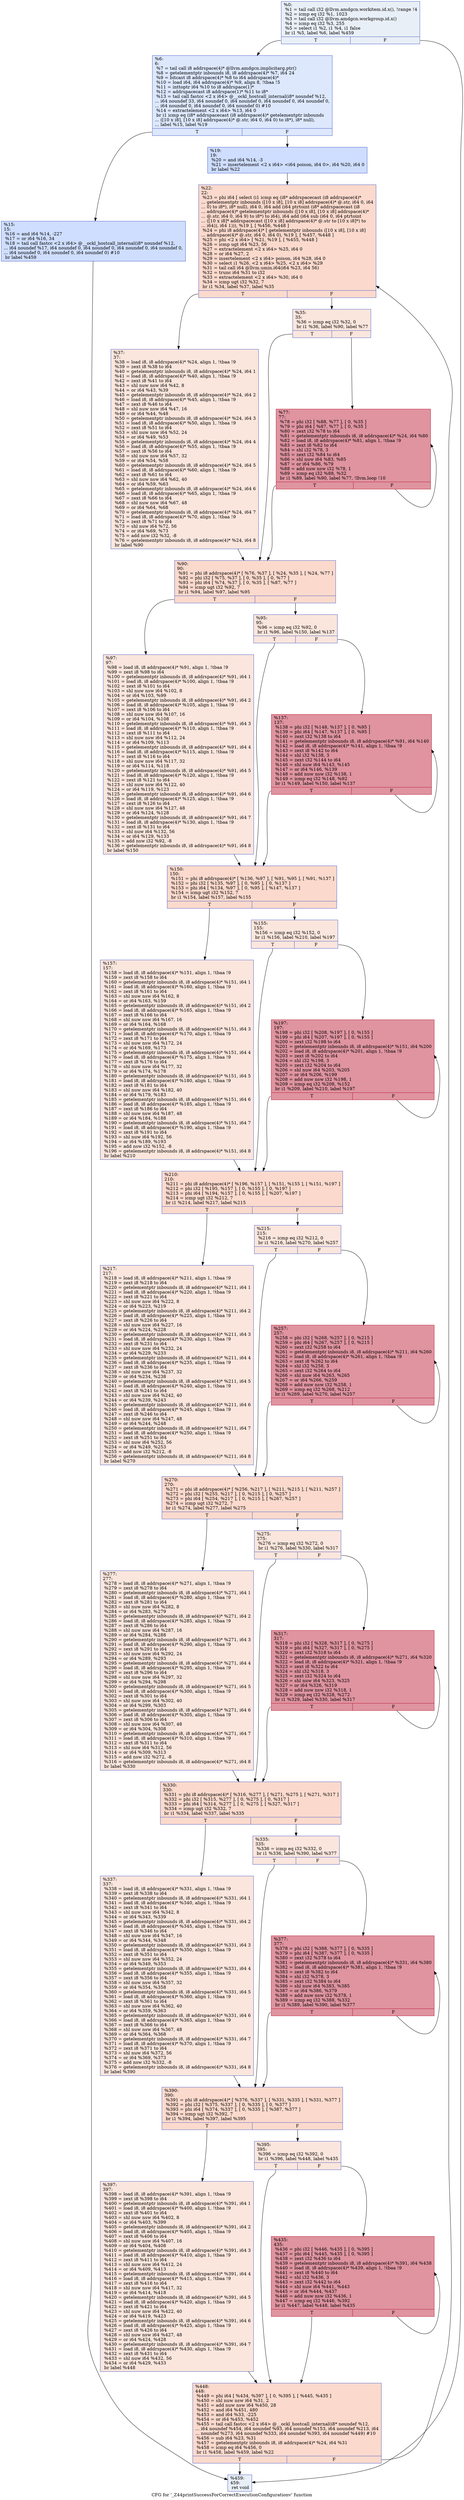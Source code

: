 digraph "CFG for '_Z44printSuccessForCorrectExecutionConfigurationv' function" {
	label="CFG for '_Z44printSuccessForCorrectExecutionConfigurationv' function";

	Node0x57c2190 [shape=record,color="#3d50c3ff", style=filled, fillcolor="#cedaeb70",label="{%0:\l  %1 = tail call i32 @llvm.amdgcn.workitem.id.x(), !range !4\l  %2 = icmp eq i32 %1, 1023\l  %3 = tail call i32 @llvm.amdgcn.workgroup.id.x()\l  %4 = icmp eq i32 %3, 255\l  %5 = select i1 %2, i1 %4, i1 false\l  br i1 %5, label %6, label %459\l|{<s0>T|<s1>F}}"];
	Node0x57c2190:s0 -> Node0x57c3930;
	Node0x57c2190:s1 -> Node0x57c39c0;
	Node0x57c3930 [shape=record,color="#3d50c3ff", style=filled, fillcolor="#b2ccfb70",label="{%6:\l6:                                                \l  %7 = tail call i8 addrspace(4)* @llvm.amdgcn.implicitarg.ptr()\l  %8 = getelementptr inbounds i8, i8 addrspace(4)* %7, i64 24\l  %9 = bitcast i8 addrspace(4)* %8 to i64 addrspace(4)*\l  %10 = load i64, i64 addrspace(4)* %9, align 8, !tbaa !5\l  %11 = inttoptr i64 %10 to i8 addrspace(1)*\l  %12 = addrspacecast i8 addrspace(1)* %11 to i8*\l  %13 = tail call fastcc \<2 x i64\> @__ockl_hostcall_internal(i8* noundef %12,\l... i64 noundef 33, i64 noundef 0, i64 noundef 0, i64 noundef 0, i64 noundef 0,\l... i64 noundef 0, i64 noundef 0, i64 noundef 0) #10\l  %14 = extractelement \<2 x i64\> %13, i64 0\l  br i1 icmp eq (i8* addrspacecast (i8 addrspace(4)* getelementptr inbounds\l... ([10 x i8], [10 x i8] addrspace(4)* @.str, i64 0, i64 0) to i8*), i8* null),\l... label %15, label %19\l|{<s0>T|<s1>F}}"];
	Node0x57c3930:s0 -> Node0x57c49c0;
	Node0x57c3930:s1 -> Node0x57c53d0;
	Node0x57c49c0 [shape=record,color="#3d50c3ff", style=filled, fillcolor="#93b5fe70",label="{%15:\l15:                                               \l  %16 = and i64 %14, -227\l  %17 = or i64 %16, 34\l  %18 = tail call fastcc \<2 x i64\> @__ockl_hostcall_internal(i8* noundef %12,\l... i64 noundef %17, i64 noundef 0, i64 noundef 0, i64 noundef 0, i64 noundef 0,\l... i64 noundef 0, i64 noundef 0, i64 noundef 0) #10\l  br label %459\l}"];
	Node0x57c49c0 -> Node0x57c39c0;
	Node0x57c53d0 [shape=record,color="#3d50c3ff", style=filled, fillcolor="#93b5fe70",label="{%19:\l19:                                               \l  %20 = and i64 %14, -3\l  %21 = insertelement \<2 x i64\> \<i64 poison, i64 0\>, i64 %20, i64 0\l  br label %22\l}"];
	Node0x57c53d0 -> Node0x57c5810;
	Node0x57c5810 [shape=record,color="#3d50c3ff", style=filled, fillcolor="#f7ac8e70",label="{%22:\l22:                                               \l  %23 = phi i64 [ select (i1 icmp eq (i8* addrspacecast (i8 addrspace(4)*\l... getelementptr inbounds ([10 x i8], [10 x i8] addrspace(4)* @.str, i64 0, i64\l... 0) to i8*), i8* null), i64 0, i64 add (i64 ptrtoint (i8* addrspacecast (i8\l... addrspace(4)* getelementptr inbounds ([10 x i8], [10 x i8] addrspace(4)*\l... @.str, i64 0, i64 9) to i8*) to i64), i64 add (i64 sub (i64 0, i64 ptrtoint\l... ([10 x i8]* addrspacecast ([10 x i8] addrspace(4)* @.str to [10 x i8]*) to\l... i64)), i64 1))), %19 ], [ %456, %448 ]\l  %24 = phi i8 addrspace(4)* [ getelementptr inbounds ([10 x i8], [10 x i8]\l... addrspace(4)* @.str, i64 0, i64 0), %19 ], [ %457, %448 ]\l  %25 = phi \<2 x i64\> [ %21, %19 ], [ %455, %448 ]\l  %26 = icmp ugt i64 %23, 56\l  %27 = extractelement \<2 x i64\> %25, i64 0\l  %28 = or i64 %27, 2\l  %29 = insertelement \<2 x i64\> poison, i64 %28, i64 0\l  %30 = select i1 %26, \<2 x i64\> %25, \<2 x i64\> %29\l  %31 = tail call i64 @llvm.umin.i64(i64 %23, i64 56)\l  %32 = trunc i64 %31 to i32\l  %33 = extractelement \<2 x i64\> %30, i64 0\l  %34 = icmp ugt i32 %32, 7\l  br i1 %34, label %37, label %35\l|{<s0>T|<s1>F}}"];
	Node0x57c5810:s0 -> Node0x57c5690;
	Node0x57c5810:s1 -> Node0x57c72b0;
	Node0x57c72b0 [shape=record,color="#3d50c3ff", style=filled, fillcolor="#f3c7b170",label="{%35:\l35:                                               \l  %36 = icmp eq i32 %32, 0\l  br i1 %36, label %90, label %77\l|{<s0>T|<s1>F}}"];
	Node0x57c72b0:s0 -> Node0x57c74b0;
	Node0x57c72b0:s1 -> Node0x57c7500;
	Node0x57c5690 [shape=record,color="#3d50c3ff", style=filled, fillcolor="#f3c7b170",label="{%37:\l37:                                               \l  %38 = load i8, i8 addrspace(4)* %24, align 1, !tbaa !9\l  %39 = zext i8 %38 to i64\l  %40 = getelementptr inbounds i8, i8 addrspace(4)* %24, i64 1\l  %41 = load i8, i8 addrspace(4)* %40, align 1, !tbaa !9\l  %42 = zext i8 %41 to i64\l  %43 = shl nuw nsw i64 %42, 8\l  %44 = or i64 %43, %39\l  %45 = getelementptr inbounds i8, i8 addrspace(4)* %24, i64 2\l  %46 = load i8, i8 addrspace(4)* %45, align 1, !tbaa !9\l  %47 = zext i8 %46 to i64\l  %48 = shl nuw nsw i64 %47, 16\l  %49 = or i64 %44, %48\l  %50 = getelementptr inbounds i8, i8 addrspace(4)* %24, i64 3\l  %51 = load i8, i8 addrspace(4)* %50, align 1, !tbaa !9\l  %52 = zext i8 %51 to i64\l  %53 = shl nuw nsw i64 %52, 24\l  %54 = or i64 %49, %53\l  %55 = getelementptr inbounds i8, i8 addrspace(4)* %24, i64 4\l  %56 = load i8, i8 addrspace(4)* %55, align 1, !tbaa !9\l  %57 = zext i8 %56 to i64\l  %58 = shl nuw nsw i64 %57, 32\l  %59 = or i64 %54, %58\l  %60 = getelementptr inbounds i8, i8 addrspace(4)* %24, i64 5\l  %61 = load i8, i8 addrspace(4)* %60, align 1, !tbaa !9\l  %62 = zext i8 %61 to i64\l  %63 = shl nuw nsw i64 %62, 40\l  %64 = or i64 %59, %63\l  %65 = getelementptr inbounds i8, i8 addrspace(4)* %24, i64 6\l  %66 = load i8, i8 addrspace(4)* %65, align 1, !tbaa !9\l  %67 = zext i8 %66 to i64\l  %68 = shl nuw nsw i64 %67, 48\l  %69 = or i64 %64, %68\l  %70 = getelementptr inbounds i8, i8 addrspace(4)* %24, i64 7\l  %71 = load i8, i8 addrspace(4)* %70, align 1, !tbaa !9\l  %72 = zext i8 %71 to i64\l  %73 = shl nuw i64 %72, 56\l  %74 = or i64 %69, %73\l  %75 = add nsw i32 %32, -8\l  %76 = getelementptr inbounds i8, i8 addrspace(4)* %24, i64 8\l  br label %90\l}"];
	Node0x57c5690 -> Node0x57c74b0;
	Node0x57c7500 [shape=record,color="#b70d28ff", style=filled, fillcolor="#b70d2870",label="{%77:\l77:                                               \l  %78 = phi i32 [ %88, %77 ], [ 0, %35 ]\l  %79 = phi i64 [ %87, %77 ], [ 0, %35 ]\l  %80 = zext i32 %78 to i64\l  %81 = getelementptr inbounds i8, i8 addrspace(4)* %24, i64 %80\l  %82 = load i8, i8 addrspace(4)* %81, align 1, !tbaa !9\l  %83 = zext i8 %82 to i64\l  %84 = shl i32 %78, 3\l  %85 = zext i32 %84 to i64\l  %86 = shl nuw i64 %83, %85\l  %87 = or i64 %86, %79\l  %88 = add nuw nsw i32 %78, 1\l  %89 = icmp eq i32 %88, %32\l  br i1 %89, label %90, label %77, !llvm.loop !10\l|{<s0>T|<s1>F}}"];
	Node0x57c7500:s0 -> Node0x57c74b0;
	Node0x57c7500:s1 -> Node0x57c7500;
	Node0x57c74b0 [shape=record,color="#3d50c3ff", style=filled, fillcolor="#f7ac8e70",label="{%90:\l90:                                               \l  %91 = phi i8 addrspace(4)* [ %76, %37 ], [ %24, %35 ], [ %24, %77 ]\l  %92 = phi i32 [ %75, %37 ], [ 0, %35 ], [ 0, %77 ]\l  %93 = phi i64 [ %74, %37 ], [ 0, %35 ], [ %87, %77 ]\l  %94 = icmp ugt i32 %92, 7\l  br i1 %94, label %97, label %95\l|{<s0>T|<s1>F}}"];
	Node0x57c74b0:s0 -> Node0x57ca210;
	Node0x57c74b0:s1 -> Node0x57ca260;
	Node0x57ca260 [shape=record,color="#3d50c3ff", style=filled, fillcolor="#f3c7b170",label="{%95:\l95:                                               \l  %96 = icmp eq i32 %92, 0\l  br i1 %96, label %150, label %137\l|{<s0>T|<s1>F}}"];
	Node0x57ca260:s0 -> Node0x57ca430;
	Node0x57ca260:s1 -> Node0x57ca480;
	Node0x57ca210 [shape=record,color="#3d50c3ff", style=filled, fillcolor="#f3c7b170",label="{%97:\l97:                                               \l  %98 = load i8, i8 addrspace(4)* %91, align 1, !tbaa !9\l  %99 = zext i8 %98 to i64\l  %100 = getelementptr inbounds i8, i8 addrspace(4)* %91, i64 1\l  %101 = load i8, i8 addrspace(4)* %100, align 1, !tbaa !9\l  %102 = zext i8 %101 to i64\l  %103 = shl nuw nsw i64 %102, 8\l  %104 = or i64 %103, %99\l  %105 = getelementptr inbounds i8, i8 addrspace(4)* %91, i64 2\l  %106 = load i8, i8 addrspace(4)* %105, align 1, !tbaa !9\l  %107 = zext i8 %106 to i64\l  %108 = shl nuw nsw i64 %107, 16\l  %109 = or i64 %104, %108\l  %110 = getelementptr inbounds i8, i8 addrspace(4)* %91, i64 3\l  %111 = load i8, i8 addrspace(4)* %110, align 1, !tbaa !9\l  %112 = zext i8 %111 to i64\l  %113 = shl nuw nsw i64 %112, 24\l  %114 = or i64 %109, %113\l  %115 = getelementptr inbounds i8, i8 addrspace(4)* %91, i64 4\l  %116 = load i8, i8 addrspace(4)* %115, align 1, !tbaa !9\l  %117 = zext i8 %116 to i64\l  %118 = shl nuw nsw i64 %117, 32\l  %119 = or i64 %114, %118\l  %120 = getelementptr inbounds i8, i8 addrspace(4)* %91, i64 5\l  %121 = load i8, i8 addrspace(4)* %120, align 1, !tbaa !9\l  %122 = zext i8 %121 to i64\l  %123 = shl nuw nsw i64 %122, 40\l  %124 = or i64 %119, %123\l  %125 = getelementptr inbounds i8, i8 addrspace(4)* %91, i64 6\l  %126 = load i8, i8 addrspace(4)* %125, align 1, !tbaa !9\l  %127 = zext i8 %126 to i64\l  %128 = shl nuw nsw i64 %127, 48\l  %129 = or i64 %124, %128\l  %130 = getelementptr inbounds i8, i8 addrspace(4)* %91, i64 7\l  %131 = load i8, i8 addrspace(4)* %130, align 1, !tbaa !9\l  %132 = zext i8 %131 to i64\l  %133 = shl nuw i64 %132, 56\l  %134 = or i64 %129, %133\l  %135 = add nsw i32 %92, -8\l  %136 = getelementptr inbounds i8, i8 addrspace(4)* %91, i64 8\l  br label %150\l}"];
	Node0x57ca210 -> Node0x57ca430;
	Node0x57ca480 [shape=record,color="#b70d28ff", style=filled, fillcolor="#b70d2870",label="{%137:\l137:                                              \l  %138 = phi i32 [ %148, %137 ], [ 0, %95 ]\l  %139 = phi i64 [ %147, %137 ], [ 0, %95 ]\l  %140 = zext i32 %138 to i64\l  %141 = getelementptr inbounds i8, i8 addrspace(4)* %91, i64 %140\l  %142 = load i8, i8 addrspace(4)* %141, align 1, !tbaa !9\l  %143 = zext i8 %142 to i64\l  %144 = shl i32 %138, 3\l  %145 = zext i32 %144 to i64\l  %146 = shl nuw i64 %143, %145\l  %147 = or i64 %146, %139\l  %148 = add nuw nsw i32 %138, 1\l  %149 = icmp eq i32 %148, %92\l  br i1 %149, label %150, label %137\l|{<s0>T|<s1>F}}"];
	Node0x57ca480:s0 -> Node0x57ca430;
	Node0x57ca480:s1 -> Node0x57ca480;
	Node0x57ca430 [shape=record,color="#3d50c3ff", style=filled, fillcolor="#f7ac8e70",label="{%150:\l150:                                              \l  %151 = phi i8 addrspace(4)* [ %136, %97 ], [ %91, %95 ], [ %91, %137 ]\l  %152 = phi i32 [ %135, %97 ], [ 0, %95 ], [ 0, %137 ]\l  %153 = phi i64 [ %134, %97 ], [ 0, %95 ], [ %147, %137 ]\l  %154 = icmp ugt i32 %152, 7\l  br i1 %154, label %157, label %155\l|{<s0>T|<s1>F}}"];
	Node0x57ca430:s0 -> Node0x57cc950;
	Node0x57ca430:s1 -> Node0x57cc9a0;
	Node0x57cc9a0 [shape=record,color="#3d50c3ff", style=filled, fillcolor="#f3c7b170",label="{%155:\l155:                                              \l  %156 = icmp eq i32 %152, 0\l  br i1 %156, label %210, label %197\l|{<s0>T|<s1>F}}"];
	Node0x57cc9a0:s0 -> Node0x57ccb30;
	Node0x57cc9a0:s1 -> Node0x57ccb80;
	Node0x57cc950 [shape=record,color="#3d50c3ff", style=filled, fillcolor="#f3c7b170",label="{%157:\l157:                                              \l  %158 = load i8, i8 addrspace(4)* %151, align 1, !tbaa !9\l  %159 = zext i8 %158 to i64\l  %160 = getelementptr inbounds i8, i8 addrspace(4)* %151, i64 1\l  %161 = load i8, i8 addrspace(4)* %160, align 1, !tbaa !9\l  %162 = zext i8 %161 to i64\l  %163 = shl nuw nsw i64 %162, 8\l  %164 = or i64 %163, %159\l  %165 = getelementptr inbounds i8, i8 addrspace(4)* %151, i64 2\l  %166 = load i8, i8 addrspace(4)* %165, align 1, !tbaa !9\l  %167 = zext i8 %166 to i64\l  %168 = shl nuw nsw i64 %167, 16\l  %169 = or i64 %164, %168\l  %170 = getelementptr inbounds i8, i8 addrspace(4)* %151, i64 3\l  %171 = load i8, i8 addrspace(4)* %170, align 1, !tbaa !9\l  %172 = zext i8 %171 to i64\l  %173 = shl nuw nsw i64 %172, 24\l  %174 = or i64 %169, %173\l  %175 = getelementptr inbounds i8, i8 addrspace(4)* %151, i64 4\l  %176 = load i8, i8 addrspace(4)* %175, align 1, !tbaa !9\l  %177 = zext i8 %176 to i64\l  %178 = shl nuw nsw i64 %177, 32\l  %179 = or i64 %174, %178\l  %180 = getelementptr inbounds i8, i8 addrspace(4)* %151, i64 5\l  %181 = load i8, i8 addrspace(4)* %180, align 1, !tbaa !9\l  %182 = zext i8 %181 to i64\l  %183 = shl nuw nsw i64 %182, 40\l  %184 = or i64 %179, %183\l  %185 = getelementptr inbounds i8, i8 addrspace(4)* %151, i64 6\l  %186 = load i8, i8 addrspace(4)* %185, align 1, !tbaa !9\l  %187 = zext i8 %186 to i64\l  %188 = shl nuw nsw i64 %187, 48\l  %189 = or i64 %184, %188\l  %190 = getelementptr inbounds i8, i8 addrspace(4)* %151, i64 7\l  %191 = load i8, i8 addrspace(4)* %190, align 1, !tbaa !9\l  %192 = zext i8 %191 to i64\l  %193 = shl nuw i64 %192, 56\l  %194 = or i64 %189, %193\l  %195 = add nsw i32 %152, -8\l  %196 = getelementptr inbounds i8, i8 addrspace(4)* %151, i64 8\l  br label %210\l}"];
	Node0x57cc950 -> Node0x57ccb30;
	Node0x57ccb80 [shape=record,color="#b70d28ff", style=filled, fillcolor="#b70d2870",label="{%197:\l197:                                              \l  %198 = phi i32 [ %208, %197 ], [ 0, %155 ]\l  %199 = phi i64 [ %207, %197 ], [ 0, %155 ]\l  %200 = zext i32 %198 to i64\l  %201 = getelementptr inbounds i8, i8 addrspace(4)* %151, i64 %200\l  %202 = load i8, i8 addrspace(4)* %201, align 1, !tbaa !9\l  %203 = zext i8 %202 to i64\l  %204 = shl i32 %198, 3\l  %205 = zext i32 %204 to i64\l  %206 = shl nuw i64 %203, %205\l  %207 = or i64 %206, %199\l  %208 = add nuw nsw i32 %198, 1\l  %209 = icmp eq i32 %208, %152\l  br i1 %209, label %210, label %197\l|{<s0>T|<s1>F}}"];
	Node0x57ccb80:s0 -> Node0x57ccb30;
	Node0x57ccb80:s1 -> Node0x57ccb80;
	Node0x57ccb30 [shape=record,color="#3d50c3ff", style=filled, fillcolor="#f7ac8e70",label="{%210:\l210:                                              \l  %211 = phi i8 addrspace(4)* [ %196, %157 ], [ %151, %155 ], [ %151, %197 ]\l  %212 = phi i32 [ %195, %157 ], [ 0, %155 ], [ 0, %197 ]\l  %213 = phi i64 [ %194, %157 ], [ 0, %155 ], [ %207, %197 ]\l  %214 = icmp ugt i32 %212, 7\l  br i1 %214, label %217, label %215\l|{<s0>T|<s1>F}}"];
	Node0x57ccb30:s0 -> Node0x57cebd0;
	Node0x57ccb30:s1 -> Node0x57cec20;
	Node0x57cec20 [shape=record,color="#3d50c3ff", style=filled, fillcolor="#f3c7b170",label="{%215:\l215:                                              \l  %216 = icmp eq i32 %212, 0\l  br i1 %216, label %270, label %257\l|{<s0>T|<s1>F}}"];
	Node0x57cec20:s0 -> Node0x57cedb0;
	Node0x57cec20:s1 -> Node0x57cee00;
	Node0x57cebd0 [shape=record,color="#3d50c3ff", style=filled, fillcolor="#f3c7b170",label="{%217:\l217:                                              \l  %218 = load i8, i8 addrspace(4)* %211, align 1, !tbaa !9\l  %219 = zext i8 %218 to i64\l  %220 = getelementptr inbounds i8, i8 addrspace(4)* %211, i64 1\l  %221 = load i8, i8 addrspace(4)* %220, align 1, !tbaa !9\l  %222 = zext i8 %221 to i64\l  %223 = shl nuw nsw i64 %222, 8\l  %224 = or i64 %223, %219\l  %225 = getelementptr inbounds i8, i8 addrspace(4)* %211, i64 2\l  %226 = load i8, i8 addrspace(4)* %225, align 1, !tbaa !9\l  %227 = zext i8 %226 to i64\l  %228 = shl nuw nsw i64 %227, 16\l  %229 = or i64 %224, %228\l  %230 = getelementptr inbounds i8, i8 addrspace(4)* %211, i64 3\l  %231 = load i8, i8 addrspace(4)* %230, align 1, !tbaa !9\l  %232 = zext i8 %231 to i64\l  %233 = shl nuw nsw i64 %232, 24\l  %234 = or i64 %229, %233\l  %235 = getelementptr inbounds i8, i8 addrspace(4)* %211, i64 4\l  %236 = load i8, i8 addrspace(4)* %235, align 1, !tbaa !9\l  %237 = zext i8 %236 to i64\l  %238 = shl nuw nsw i64 %237, 32\l  %239 = or i64 %234, %238\l  %240 = getelementptr inbounds i8, i8 addrspace(4)* %211, i64 5\l  %241 = load i8, i8 addrspace(4)* %240, align 1, !tbaa !9\l  %242 = zext i8 %241 to i64\l  %243 = shl nuw nsw i64 %242, 40\l  %244 = or i64 %239, %243\l  %245 = getelementptr inbounds i8, i8 addrspace(4)* %211, i64 6\l  %246 = load i8, i8 addrspace(4)* %245, align 1, !tbaa !9\l  %247 = zext i8 %246 to i64\l  %248 = shl nuw nsw i64 %247, 48\l  %249 = or i64 %244, %248\l  %250 = getelementptr inbounds i8, i8 addrspace(4)* %211, i64 7\l  %251 = load i8, i8 addrspace(4)* %250, align 1, !tbaa !9\l  %252 = zext i8 %251 to i64\l  %253 = shl nuw i64 %252, 56\l  %254 = or i64 %249, %253\l  %255 = add nsw i32 %212, -8\l  %256 = getelementptr inbounds i8, i8 addrspace(4)* %211, i64 8\l  br label %270\l}"];
	Node0x57cebd0 -> Node0x57cedb0;
	Node0x57cee00 [shape=record,color="#b70d28ff", style=filled, fillcolor="#b70d2870",label="{%257:\l257:                                              \l  %258 = phi i32 [ %268, %257 ], [ 0, %215 ]\l  %259 = phi i64 [ %267, %257 ], [ 0, %215 ]\l  %260 = zext i32 %258 to i64\l  %261 = getelementptr inbounds i8, i8 addrspace(4)* %211, i64 %260\l  %262 = load i8, i8 addrspace(4)* %261, align 1, !tbaa !9\l  %263 = zext i8 %262 to i64\l  %264 = shl i32 %258, 3\l  %265 = zext i32 %264 to i64\l  %266 = shl nuw i64 %263, %265\l  %267 = or i64 %266, %259\l  %268 = add nuw nsw i32 %258, 1\l  %269 = icmp eq i32 %268, %212\l  br i1 %269, label %270, label %257\l|{<s0>T|<s1>F}}"];
	Node0x57cee00:s0 -> Node0x57cedb0;
	Node0x57cee00:s1 -> Node0x57cee00;
	Node0x57cedb0 [shape=record,color="#3d50c3ff", style=filled, fillcolor="#f7ac8e70",label="{%270:\l270:                                              \l  %271 = phi i8 addrspace(4)* [ %256, %217 ], [ %211, %215 ], [ %211, %257 ]\l  %272 = phi i32 [ %255, %217 ], [ 0, %215 ], [ 0, %257 ]\l  %273 = phi i64 [ %254, %217 ], [ 0, %215 ], [ %267, %257 ]\l  %274 = icmp ugt i32 %272, 7\l  br i1 %274, label %277, label %275\l|{<s0>T|<s1>F}}"];
	Node0x57cedb0:s0 -> Node0x57d1630;
	Node0x57cedb0:s1 -> Node0x57d1680;
	Node0x57d1680 [shape=record,color="#3d50c3ff", style=filled, fillcolor="#f3c7b170",label="{%275:\l275:                                              \l  %276 = icmp eq i32 %272, 0\l  br i1 %276, label %330, label %317\l|{<s0>T|<s1>F}}"];
	Node0x57d1680:s0 -> Node0x57d1810;
	Node0x57d1680:s1 -> Node0x57d1860;
	Node0x57d1630 [shape=record,color="#3d50c3ff", style=filled, fillcolor="#f3c7b170",label="{%277:\l277:                                              \l  %278 = load i8, i8 addrspace(4)* %271, align 1, !tbaa !9\l  %279 = zext i8 %278 to i64\l  %280 = getelementptr inbounds i8, i8 addrspace(4)* %271, i64 1\l  %281 = load i8, i8 addrspace(4)* %280, align 1, !tbaa !9\l  %282 = zext i8 %281 to i64\l  %283 = shl nuw nsw i64 %282, 8\l  %284 = or i64 %283, %279\l  %285 = getelementptr inbounds i8, i8 addrspace(4)* %271, i64 2\l  %286 = load i8, i8 addrspace(4)* %285, align 1, !tbaa !9\l  %287 = zext i8 %286 to i64\l  %288 = shl nuw nsw i64 %287, 16\l  %289 = or i64 %284, %288\l  %290 = getelementptr inbounds i8, i8 addrspace(4)* %271, i64 3\l  %291 = load i8, i8 addrspace(4)* %290, align 1, !tbaa !9\l  %292 = zext i8 %291 to i64\l  %293 = shl nuw nsw i64 %292, 24\l  %294 = or i64 %289, %293\l  %295 = getelementptr inbounds i8, i8 addrspace(4)* %271, i64 4\l  %296 = load i8, i8 addrspace(4)* %295, align 1, !tbaa !9\l  %297 = zext i8 %296 to i64\l  %298 = shl nuw nsw i64 %297, 32\l  %299 = or i64 %294, %298\l  %300 = getelementptr inbounds i8, i8 addrspace(4)* %271, i64 5\l  %301 = load i8, i8 addrspace(4)* %300, align 1, !tbaa !9\l  %302 = zext i8 %301 to i64\l  %303 = shl nuw nsw i64 %302, 40\l  %304 = or i64 %299, %303\l  %305 = getelementptr inbounds i8, i8 addrspace(4)* %271, i64 6\l  %306 = load i8, i8 addrspace(4)* %305, align 1, !tbaa !9\l  %307 = zext i8 %306 to i64\l  %308 = shl nuw nsw i64 %307, 48\l  %309 = or i64 %304, %308\l  %310 = getelementptr inbounds i8, i8 addrspace(4)* %271, i64 7\l  %311 = load i8, i8 addrspace(4)* %310, align 1, !tbaa !9\l  %312 = zext i8 %311 to i64\l  %313 = shl nuw i64 %312, 56\l  %314 = or i64 %309, %313\l  %315 = add nsw i32 %272, -8\l  %316 = getelementptr inbounds i8, i8 addrspace(4)* %271, i64 8\l  br label %330\l}"];
	Node0x57d1630 -> Node0x57d1810;
	Node0x57d1860 [shape=record,color="#b70d28ff", style=filled, fillcolor="#b70d2870",label="{%317:\l317:                                              \l  %318 = phi i32 [ %328, %317 ], [ 0, %275 ]\l  %319 = phi i64 [ %327, %317 ], [ 0, %275 ]\l  %320 = zext i32 %318 to i64\l  %321 = getelementptr inbounds i8, i8 addrspace(4)* %271, i64 %320\l  %322 = load i8, i8 addrspace(4)* %321, align 1, !tbaa !9\l  %323 = zext i8 %322 to i64\l  %324 = shl i32 %318, 3\l  %325 = zext i32 %324 to i64\l  %326 = shl nuw i64 %323, %325\l  %327 = or i64 %326, %319\l  %328 = add nuw nsw i32 %318, 1\l  %329 = icmp eq i32 %328, %272\l  br i1 %329, label %330, label %317\l|{<s0>T|<s1>F}}"];
	Node0x57d1860:s0 -> Node0x57d1810;
	Node0x57d1860:s1 -> Node0x57d1860;
	Node0x57d1810 [shape=record,color="#3d50c3ff", style=filled, fillcolor="#f7ac8e70",label="{%330:\l330:                                              \l  %331 = phi i8 addrspace(4)* [ %316, %277 ], [ %271, %275 ], [ %271, %317 ]\l  %332 = phi i32 [ %315, %277 ], [ 0, %275 ], [ 0, %317 ]\l  %333 = phi i64 [ %314, %277 ], [ 0, %275 ], [ %327, %317 ]\l  %334 = icmp ugt i32 %332, 7\l  br i1 %334, label %337, label %335\l|{<s0>T|<s1>F}}"];
	Node0x57d1810:s0 -> Node0x57c2670;
	Node0x57d1810:s1 -> Node0x57c26c0;
	Node0x57c26c0 [shape=record,color="#3d50c3ff", style=filled, fillcolor="#f3c7b170",label="{%335:\l335:                                              \l  %336 = icmp eq i32 %332, 0\l  br i1 %336, label %390, label %377\l|{<s0>T|<s1>F}}"];
	Node0x57c26c0:s0 -> Node0x57c2850;
	Node0x57c26c0:s1 -> Node0x57c28a0;
	Node0x57c2670 [shape=record,color="#3d50c3ff", style=filled, fillcolor="#f3c7b170",label="{%337:\l337:                                              \l  %338 = load i8, i8 addrspace(4)* %331, align 1, !tbaa !9\l  %339 = zext i8 %338 to i64\l  %340 = getelementptr inbounds i8, i8 addrspace(4)* %331, i64 1\l  %341 = load i8, i8 addrspace(4)* %340, align 1, !tbaa !9\l  %342 = zext i8 %341 to i64\l  %343 = shl nuw nsw i64 %342, 8\l  %344 = or i64 %343, %339\l  %345 = getelementptr inbounds i8, i8 addrspace(4)* %331, i64 2\l  %346 = load i8, i8 addrspace(4)* %345, align 1, !tbaa !9\l  %347 = zext i8 %346 to i64\l  %348 = shl nuw nsw i64 %347, 16\l  %349 = or i64 %344, %348\l  %350 = getelementptr inbounds i8, i8 addrspace(4)* %331, i64 3\l  %351 = load i8, i8 addrspace(4)* %350, align 1, !tbaa !9\l  %352 = zext i8 %351 to i64\l  %353 = shl nuw nsw i64 %352, 24\l  %354 = or i64 %349, %353\l  %355 = getelementptr inbounds i8, i8 addrspace(4)* %331, i64 4\l  %356 = load i8, i8 addrspace(4)* %355, align 1, !tbaa !9\l  %357 = zext i8 %356 to i64\l  %358 = shl nuw nsw i64 %357, 32\l  %359 = or i64 %354, %358\l  %360 = getelementptr inbounds i8, i8 addrspace(4)* %331, i64 5\l  %361 = load i8, i8 addrspace(4)* %360, align 1, !tbaa !9\l  %362 = zext i8 %361 to i64\l  %363 = shl nuw nsw i64 %362, 40\l  %364 = or i64 %359, %363\l  %365 = getelementptr inbounds i8, i8 addrspace(4)* %331, i64 6\l  %366 = load i8, i8 addrspace(4)* %365, align 1, !tbaa !9\l  %367 = zext i8 %366 to i64\l  %368 = shl nuw nsw i64 %367, 48\l  %369 = or i64 %364, %368\l  %370 = getelementptr inbounds i8, i8 addrspace(4)* %331, i64 7\l  %371 = load i8, i8 addrspace(4)* %370, align 1, !tbaa !9\l  %372 = zext i8 %371 to i64\l  %373 = shl nuw i64 %372, 56\l  %374 = or i64 %369, %373\l  %375 = add nsw i32 %332, -8\l  %376 = getelementptr inbounds i8, i8 addrspace(4)* %331, i64 8\l  br label %390\l}"];
	Node0x57c2670 -> Node0x57c2850;
	Node0x57c28a0 [shape=record,color="#b70d28ff", style=filled, fillcolor="#b70d2870",label="{%377:\l377:                                              \l  %378 = phi i32 [ %388, %377 ], [ 0, %335 ]\l  %379 = phi i64 [ %387, %377 ], [ 0, %335 ]\l  %380 = zext i32 %378 to i64\l  %381 = getelementptr inbounds i8, i8 addrspace(4)* %331, i64 %380\l  %382 = load i8, i8 addrspace(4)* %381, align 1, !tbaa !9\l  %383 = zext i8 %382 to i64\l  %384 = shl i32 %378, 3\l  %385 = zext i32 %384 to i64\l  %386 = shl nuw i64 %383, %385\l  %387 = or i64 %386, %379\l  %388 = add nuw nsw i32 %378, 1\l  %389 = icmp eq i32 %388, %332\l  br i1 %389, label %390, label %377\l|{<s0>T|<s1>F}}"];
	Node0x57c28a0:s0 -> Node0x57c2850;
	Node0x57c28a0:s1 -> Node0x57c28a0;
	Node0x57c2850 [shape=record,color="#3d50c3ff", style=filled, fillcolor="#f7ac8e70",label="{%390:\l390:                                              \l  %391 = phi i8 addrspace(4)* [ %376, %337 ], [ %331, %335 ], [ %331, %377 ]\l  %392 = phi i32 [ %375, %337 ], [ 0, %335 ], [ 0, %377 ]\l  %393 = phi i64 [ %374, %337 ], [ 0, %335 ], [ %387, %377 ]\l  %394 = icmp ugt i32 %392, 7\l  br i1 %394, label %397, label %395\l|{<s0>T|<s1>F}}"];
	Node0x57c2850:s0 -> Node0x57d6b30;
	Node0x57c2850:s1 -> Node0x57d6b80;
	Node0x57d6b80 [shape=record,color="#3d50c3ff", style=filled, fillcolor="#f3c7b170",label="{%395:\l395:                                              \l  %396 = icmp eq i32 %392, 0\l  br i1 %396, label %448, label %435\l|{<s0>T|<s1>F}}"];
	Node0x57d6b80:s0 -> Node0x57c6620;
	Node0x57d6b80:s1 -> Node0x57d6d10;
	Node0x57d6b30 [shape=record,color="#3d50c3ff", style=filled, fillcolor="#f3c7b170",label="{%397:\l397:                                              \l  %398 = load i8, i8 addrspace(4)* %391, align 1, !tbaa !9\l  %399 = zext i8 %398 to i64\l  %400 = getelementptr inbounds i8, i8 addrspace(4)* %391, i64 1\l  %401 = load i8, i8 addrspace(4)* %400, align 1, !tbaa !9\l  %402 = zext i8 %401 to i64\l  %403 = shl nuw nsw i64 %402, 8\l  %404 = or i64 %403, %399\l  %405 = getelementptr inbounds i8, i8 addrspace(4)* %391, i64 2\l  %406 = load i8, i8 addrspace(4)* %405, align 1, !tbaa !9\l  %407 = zext i8 %406 to i64\l  %408 = shl nuw nsw i64 %407, 16\l  %409 = or i64 %404, %408\l  %410 = getelementptr inbounds i8, i8 addrspace(4)* %391, i64 3\l  %411 = load i8, i8 addrspace(4)* %410, align 1, !tbaa !9\l  %412 = zext i8 %411 to i64\l  %413 = shl nuw nsw i64 %412, 24\l  %414 = or i64 %409, %413\l  %415 = getelementptr inbounds i8, i8 addrspace(4)* %391, i64 4\l  %416 = load i8, i8 addrspace(4)* %415, align 1, !tbaa !9\l  %417 = zext i8 %416 to i64\l  %418 = shl nuw nsw i64 %417, 32\l  %419 = or i64 %414, %418\l  %420 = getelementptr inbounds i8, i8 addrspace(4)* %391, i64 5\l  %421 = load i8, i8 addrspace(4)* %420, align 1, !tbaa !9\l  %422 = zext i8 %421 to i64\l  %423 = shl nuw nsw i64 %422, 40\l  %424 = or i64 %419, %423\l  %425 = getelementptr inbounds i8, i8 addrspace(4)* %391, i64 6\l  %426 = load i8, i8 addrspace(4)* %425, align 1, !tbaa !9\l  %427 = zext i8 %426 to i64\l  %428 = shl nuw nsw i64 %427, 48\l  %429 = or i64 %424, %428\l  %430 = getelementptr inbounds i8, i8 addrspace(4)* %391, i64 7\l  %431 = load i8, i8 addrspace(4)* %430, align 1, !tbaa !9\l  %432 = zext i8 %431 to i64\l  %433 = shl nuw i64 %432, 56\l  %434 = or i64 %429, %433\l  br label %448\l}"];
	Node0x57d6b30 -> Node0x57c6620;
	Node0x57d6d10 [shape=record,color="#b70d28ff", style=filled, fillcolor="#b70d2870",label="{%435:\l435:                                              \l  %436 = phi i32 [ %446, %435 ], [ 0, %395 ]\l  %437 = phi i64 [ %445, %435 ], [ 0, %395 ]\l  %438 = zext i32 %436 to i64\l  %439 = getelementptr inbounds i8, i8 addrspace(4)* %391, i64 %438\l  %440 = load i8, i8 addrspace(4)* %439, align 1, !tbaa !9\l  %441 = zext i8 %440 to i64\l  %442 = shl i32 %436, 3\l  %443 = zext i32 %442 to i64\l  %444 = shl nuw i64 %441, %443\l  %445 = or i64 %444, %437\l  %446 = add nuw nsw i32 %436, 1\l  %447 = icmp eq i32 %446, %392\l  br i1 %447, label %448, label %435\l|{<s0>T|<s1>F}}"];
	Node0x57d6d10:s0 -> Node0x57c6620;
	Node0x57d6d10:s1 -> Node0x57d6d10;
	Node0x57c6620 [shape=record,color="#3d50c3ff", style=filled, fillcolor="#f7ac8e70",label="{%448:\l448:                                              \l  %449 = phi i64 [ %434, %397 ], [ 0, %395 ], [ %445, %435 ]\l  %450 = shl nuw nsw i64 %31, 2\l  %451 = add nuw nsw i64 %450, 28\l  %452 = and i64 %451, 480\l  %453 = and i64 %33, -225\l  %454 = or i64 %453, %452\l  %455 = tail call fastcc \<2 x i64\> @__ockl_hostcall_internal(i8* noundef %12,\l... i64 noundef %454, i64 noundef %93, i64 noundef %153, i64 noundef %213, i64\l... noundef %273, i64 noundef %333, i64 noundef %393, i64 noundef %449) #10\l  %456 = sub i64 %23, %31\l  %457 = getelementptr inbounds i8, i8 addrspace(4)* %24, i64 %31\l  %458 = icmp eq i64 %456, 0\l  br i1 %458, label %459, label %22\l|{<s0>T|<s1>F}}"];
	Node0x57c6620:s0 -> Node0x57c39c0;
	Node0x57c6620:s1 -> Node0x57c5810;
	Node0x57c39c0 [shape=record,color="#3d50c3ff", style=filled, fillcolor="#cedaeb70",label="{%459:\l459:                                              \l  ret void\l}"];
}
